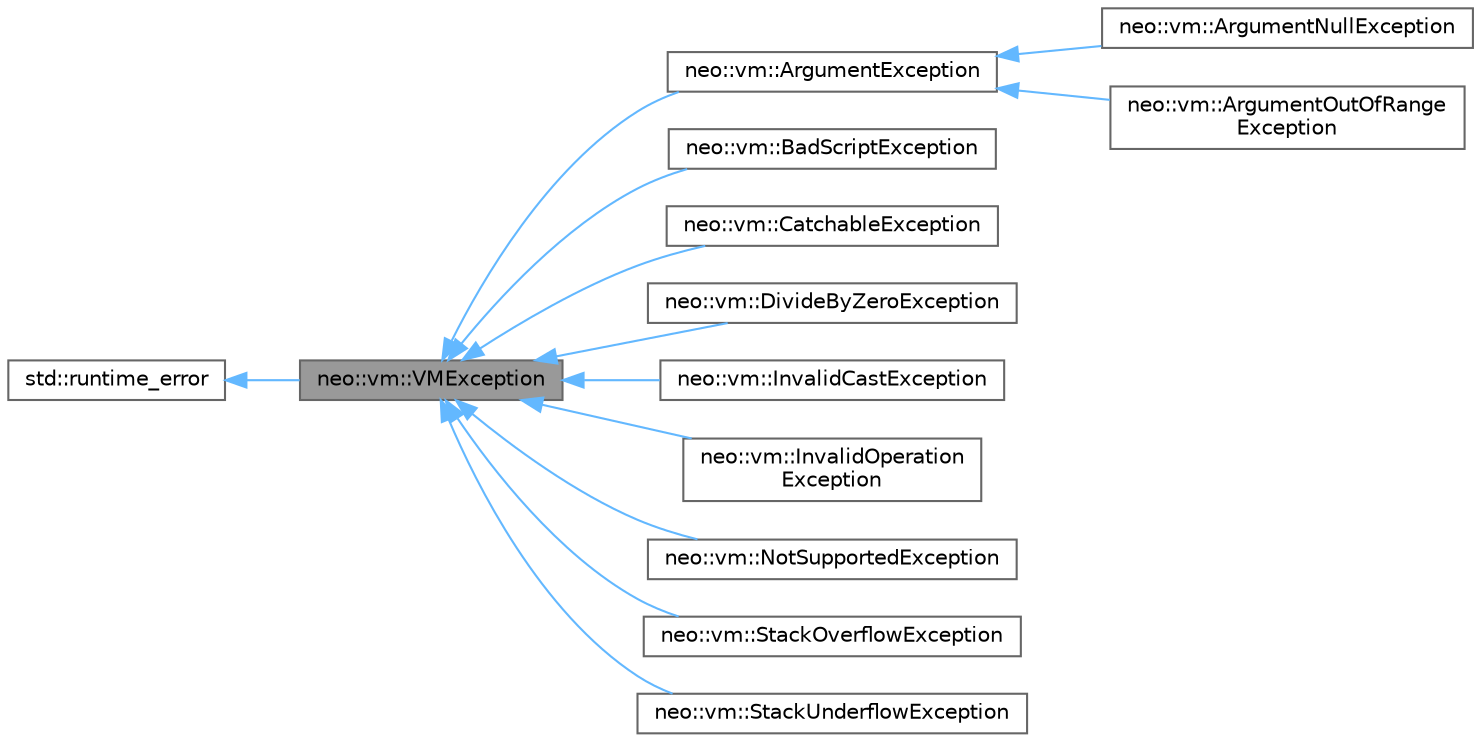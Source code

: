 digraph "neo::vm::VMException"
{
 // LATEX_PDF_SIZE
  bgcolor="transparent";
  edge [fontname=Helvetica,fontsize=10,labelfontname=Helvetica,labelfontsize=10];
  node [fontname=Helvetica,fontsize=10,shape=box,height=0.2,width=0.4];
  rankdir="LR";
  Node1 [id="Node000001",label="neo::vm::VMException",height=0.2,width=0.4,color="gray40", fillcolor="grey60", style="filled", fontcolor="black",tooltip="Base class for all VM exceptions."];
  Node2 -> Node1 [id="edge1_Node000001_Node000002",dir="back",color="steelblue1",style="solid",tooltip=" "];
  Node2 [id="Node000002",label="std::runtime_error",height=0.2,width=0.4,color="gray40", fillcolor="white", style="filled",tooltip=" "];
  Node1 -> Node3 [id="edge2_Node000001_Node000003",dir="back",color="steelblue1",style="solid",tooltip=" "];
  Node3 [id="Node000003",label="neo::vm::ArgumentException",height=0.2,width=0.4,color="gray40", fillcolor="white", style="filled",URL="$classneo_1_1vm_1_1_argument_exception.html",tooltip="Exception thrown when an argument is invalid."];
  Node3 -> Node4 [id="edge3_Node000003_Node000004",dir="back",color="steelblue1",style="solid",tooltip=" "];
  Node4 [id="Node000004",label="neo::vm::ArgumentNullException",height=0.2,width=0.4,color="gray40", fillcolor="white", style="filled",URL="$classneo_1_1vm_1_1_argument_null_exception.html",tooltip="Exception thrown when an argument is null."];
  Node3 -> Node5 [id="edge4_Node000003_Node000005",dir="back",color="steelblue1",style="solid",tooltip=" "];
  Node5 [id="Node000005",label="neo::vm::ArgumentOutOfRange\lException",height=0.2,width=0.4,color="gray40", fillcolor="white", style="filled",URL="$classneo_1_1vm_1_1_argument_out_of_range_exception.html",tooltip="Exception thrown when an argument is out of range."];
  Node1 -> Node6 [id="edge5_Node000001_Node000006",dir="back",color="steelblue1",style="solid",tooltip=" "];
  Node6 [id="Node000006",label="neo::vm::BadScriptException",height=0.2,width=0.4,color="gray40", fillcolor="white", style="filled",URL="$classneo_1_1vm_1_1_bad_script_exception.html",tooltip="Exception thrown when a script is invalid."];
  Node1 -> Node7 [id="edge6_Node000001_Node000007",dir="back",color="steelblue1",style="solid",tooltip=" "];
  Node7 [id="Node000007",label="neo::vm::CatchableException",height=0.2,width=0.4,color="gray40", fillcolor="white", style="filled",URL="$classneo_1_1vm_1_1_catchable_exception.html",tooltip="Exception that can be caught by the VM."];
  Node1 -> Node8 [id="edge7_Node000001_Node000008",dir="back",color="steelblue1",style="solid",tooltip=" "];
  Node8 [id="Node000008",label="neo::vm::DivideByZeroException",height=0.2,width=0.4,color="gray40", fillcolor="white", style="filled",URL="$classneo_1_1vm_1_1_divide_by_zero_exception.html",tooltip="Exception thrown when a division by zero occurs."];
  Node1 -> Node9 [id="edge8_Node000001_Node000009",dir="back",color="steelblue1",style="solid",tooltip=" "];
  Node9 [id="Node000009",label="neo::vm::InvalidCastException",height=0.2,width=0.4,color="gray40", fillcolor="white", style="filled",URL="$classneo_1_1vm_1_1_invalid_cast_exception.html",tooltip="Exception thrown when a type conversion is invalid."];
  Node1 -> Node10 [id="edge9_Node000001_Node000010",dir="back",color="steelblue1",style="solid",tooltip=" "];
  Node10 [id="Node000010",label="neo::vm::InvalidOperation\lException",height=0.2,width=0.4,color="gray40", fillcolor="white", style="filled",URL="$classneo_1_1vm_1_1_invalid_operation_exception.html",tooltip="Exception thrown when a VM operation is invalid."];
  Node1 -> Node11 [id="edge10_Node000001_Node000011",dir="back",color="steelblue1",style="solid",tooltip=" "];
  Node11 [id="Node000011",label="neo::vm::NotSupportedException",height=0.2,width=0.4,color="gray40", fillcolor="white", style="filled",URL="$classneo_1_1vm_1_1_not_supported_exception.html",tooltip="Exception thrown when an operation is not supported."];
  Node1 -> Node12 [id="edge11_Node000001_Node000012",dir="back",color="steelblue1",style="solid",tooltip=" "];
  Node12 [id="Node000012",label="neo::vm::StackOverflowException",height=0.2,width=0.4,color="gray40", fillcolor="white", style="filled",URL="$classneo_1_1vm_1_1_stack_overflow_exception.html",tooltip="Exception thrown when a stack overflow occurs."];
  Node1 -> Node13 [id="edge12_Node000001_Node000013",dir="back",color="steelblue1",style="solid",tooltip=" "];
  Node13 [id="Node000013",label="neo::vm::StackUnderflowException",height=0.2,width=0.4,color="gray40", fillcolor="white", style="filled",URL="$classneo_1_1vm_1_1_stack_underflow_exception.html",tooltip="Exception thrown when a stack underflow occurs."];
}
